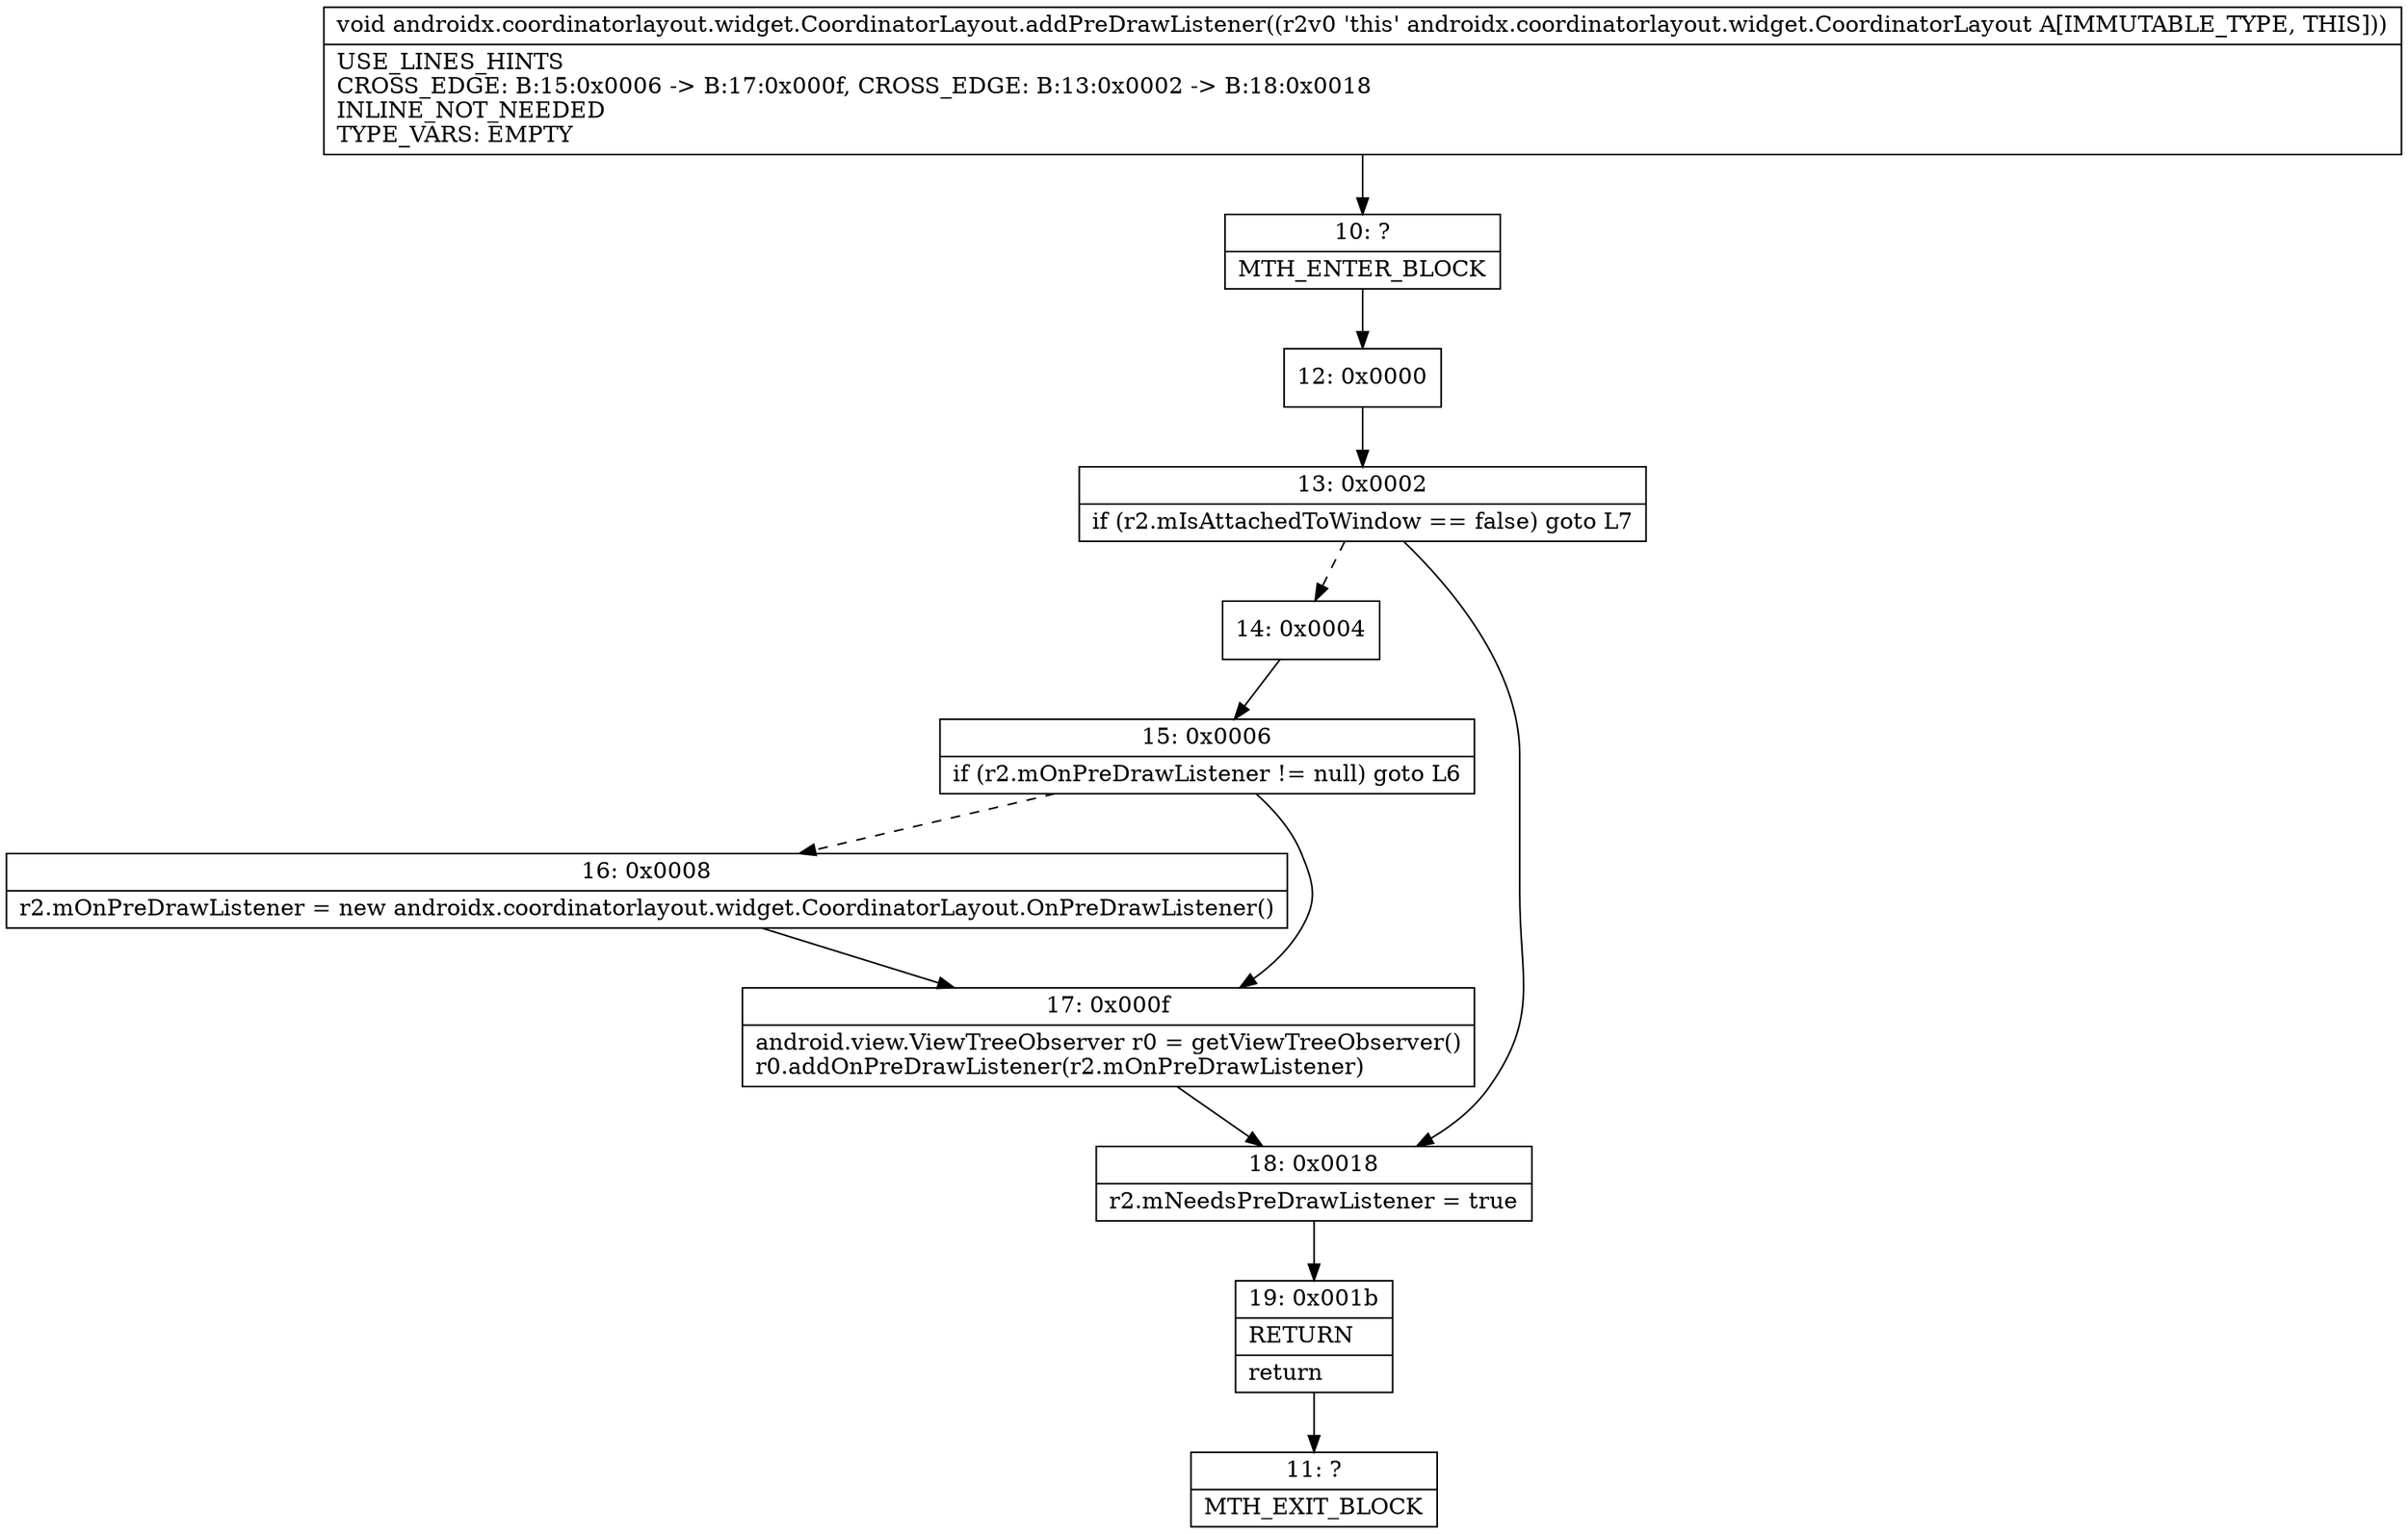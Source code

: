 digraph "CFG forandroidx.coordinatorlayout.widget.CoordinatorLayout.addPreDrawListener()V" {
Node_10 [shape=record,label="{10\:\ ?|MTH_ENTER_BLOCK\l}"];
Node_12 [shape=record,label="{12\:\ 0x0000}"];
Node_13 [shape=record,label="{13\:\ 0x0002|if (r2.mIsAttachedToWindow == false) goto L7\l}"];
Node_14 [shape=record,label="{14\:\ 0x0004}"];
Node_15 [shape=record,label="{15\:\ 0x0006|if (r2.mOnPreDrawListener != null) goto L6\l}"];
Node_16 [shape=record,label="{16\:\ 0x0008|r2.mOnPreDrawListener = new androidx.coordinatorlayout.widget.CoordinatorLayout.OnPreDrawListener()\l}"];
Node_17 [shape=record,label="{17\:\ 0x000f|android.view.ViewTreeObserver r0 = getViewTreeObserver()\lr0.addOnPreDrawListener(r2.mOnPreDrawListener)\l}"];
Node_18 [shape=record,label="{18\:\ 0x0018|r2.mNeedsPreDrawListener = true\l}"];
Node_19 [shape=record,label="{19\:\ 0x001b|RETURN\l|return\l}"];
Node_11 [shape=record,label="{11\:\ ?|MTH_EXIT_BLOCK\l}"];
MethodNode[shape=record,label="{void androidx.coordinatorlayout.widget.CoordinatorLayout.addPreDrawListener((r2v0 'this' androidx.coordinatorlayout.widget.CoordinatorLayout A[IMMUTABLE_TYPE, THIS]))  | USE_LINES_HINTS\lCROSS_EDGE: B:15:0x0006 \-\> B:17:0x000f, CROSS_EDGE: B:13:0x0002 \-\> B:18:0x0018\lINLINE_NOT_NEEDED\lTYPE_VARS: EMPTY\l}"];
MethodNode -> Node_10;Node_10 -> Node_12;
Node_12 -> Node_13;
Node_13 -> Node_14[style=dashed];
Node_13 -> Node_18;
Node_14 -> Node_15;
Node_15 -> Node_16[style=dashed];
Node_15 -> Node_17;
Node_16 -> Node_17;
Node_17 -> Node_18;
Node_18 -> Node_19;
Node_19 -> Node_11;
}

